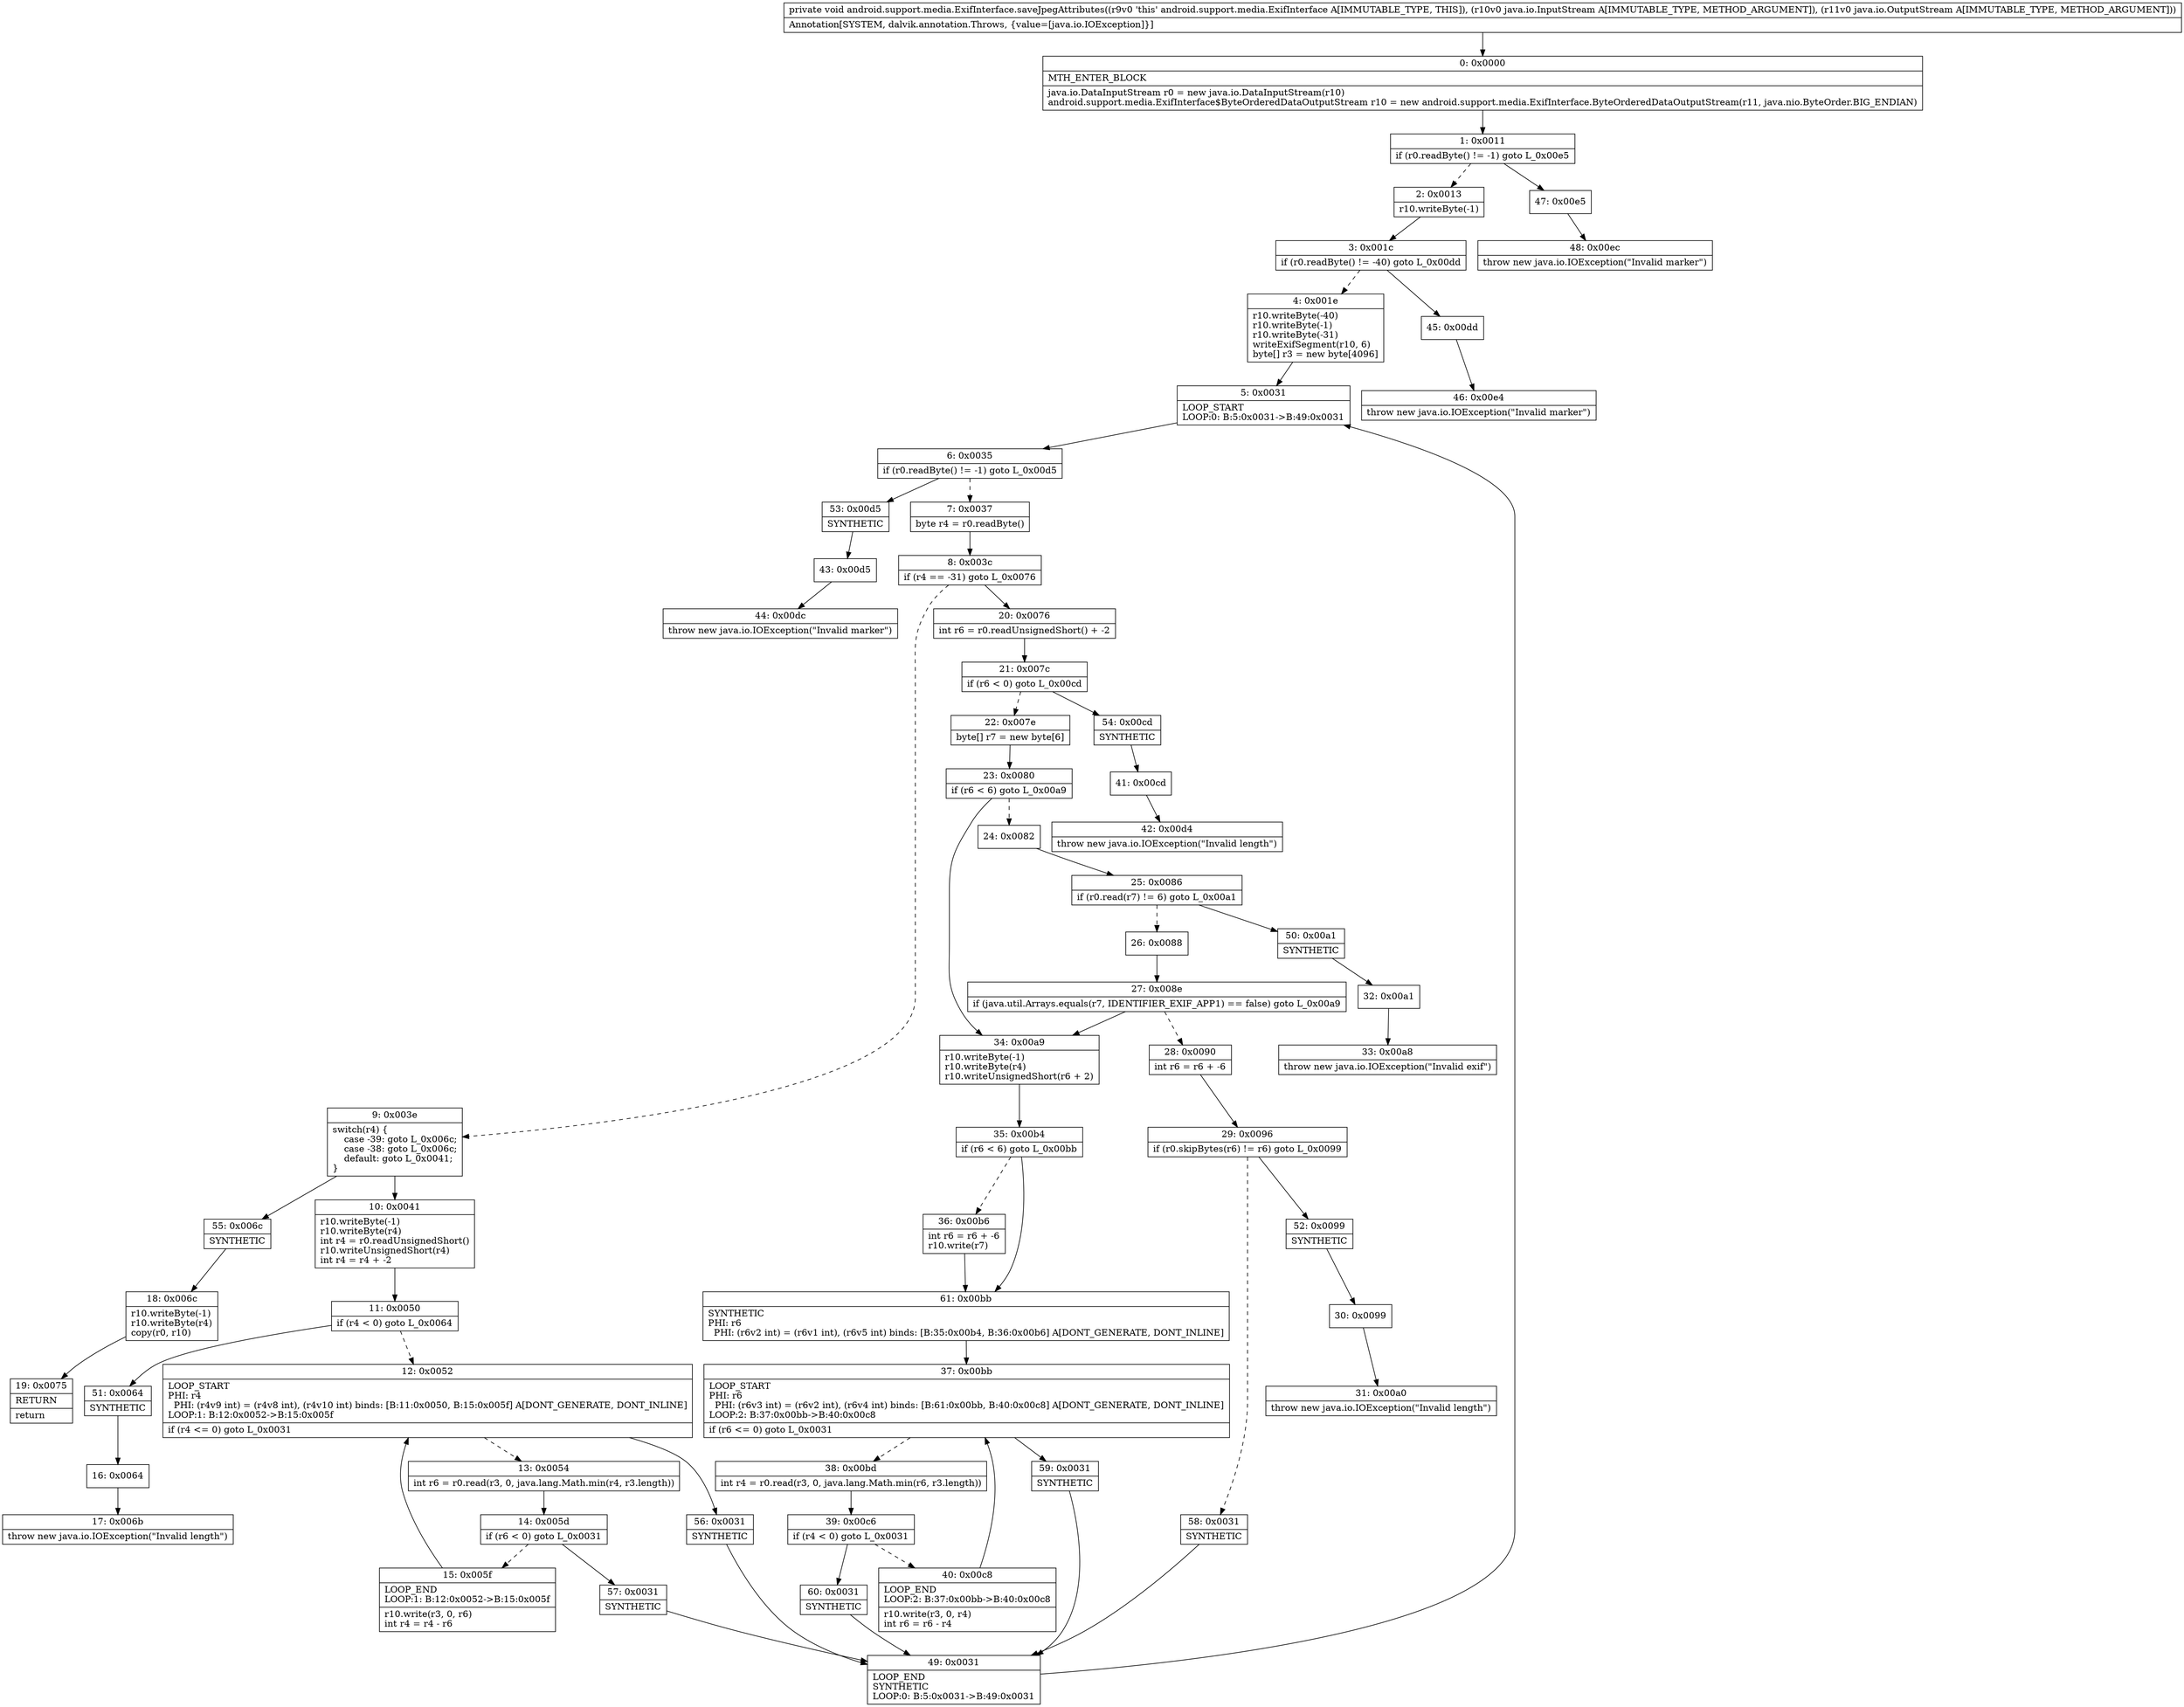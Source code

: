 digraph "CFG forandroid.support.media.ExifInterface.saveJpegAttributes(Ljava\/io\/InputStream;Ljava\/io\/OutputStream;)V" {
Node_0 [shape=record,label="{0\:\ 0x0000|MTH_ENTER_BLOCK\l|java.io.DataInputStream r0 = new java.io.DataInputStream(r10)\landroid.support.media.ExifInterface$ByteOrderedDataOutputStream r10 = new android.support.media.ExifInterface.ByteOrderedDataOutputStream(r11, java.nio.ByteOrder.BIG_ENDIAN)\l}"];
Node_1 [shape=record,label="{1\:\ 0x0011|if (r0.readByte() != \-1) goto L_0x00e5\l}"];
Node_2 [shape=record,label="{2\:\ 0x0013|r10.writeByte(\-1)\l}"];
Node_3 [shape=record,label="{3\:\ 0x001c|if (r0.readByte() != \-40) goto L_0x00dd\l}"];
Node_4 [shape=record,label="{4\:\ 0x001e|r10.writeByte(\-40)\lr10.writeByte(\-1)\lr10.writeByte(\-31)\lwriteExifSegment(r10, 6)\lbyte[] r3 = new byte[4096]\l}"];
Node_5 [shape=record,label="{5\:\ 0x0031|LOOP_START\lLOOP:0: B:5:0x0031\-\>B:49:0x0031\l}"];
Node_6 [shape=record,label="{6\:\ 0x0035|if (r0.readByte() != \-1) goto L_0x00d5\l}"];
Node_7 [shape=record,label="{7\:\ 0x0037|byte r4 = r0.readByte()\l}"];
Node_8 [shape=record,label="{8\:\ 0x003c|if (r4 == \-31) goto L_0x0076\l}"];
Node_9 [shape=record,label="{9\:\ 0x003e|switch(r4) \{\l    case \-39: goto L_0x006c;\l    case \-38: goto L_0x006c;\l    default: goto L_0x0041;\l\}\l}"];
Node_10 [shape=record,label="{10\:\ 0x0041|r10.writeByte(\-1)\lr10.writeByte(r4)\lint r4 = r0.readUnsignedShort()\lr10.writeUnsignedShort(r4)\lint r4 = r4 + \-2\l}"];
Node_11 [shape=record,label="{11\:\ 0x0050|if (r4 \< 0) goto L_0x0064\l}"];
Node_12 [shape=record,label="{12\:\ 0x0052|LOOP_START\lPHI: r4 \l  PHI: (r4v9 int) = (r4v8 int), (r4v10 int) binds: [B:11:0x0050, B:15:0x005f] A[DONT_GENERATE, DONT_INLINE]\lLOOP:1: B:12:0x0052\-\>B:15:0x005f\l|if (r4 \<= 0) goto L_0x0031\l}"];
Node_13 [shape=record,label="{13\:\ 0x0054|int r6 = r0.read(r3, 0, java.lang.Math.min(r4, r3.length))\l}"];
Node_14 [shape=record,label="{14\:\ 0x005d|if (r6 \< 0) goto L_0x0031\l}"];
Node_15 [shape=record,label="{15\:\ 0x005f|LOOP_END\lLOOP:1: B:12:0x0052\-\>B:15:0x005f\l|r10.write(r3, 0, r6)\lint r4 = r4 \- r6\l}"];
Node_16 [shape=record,label="{16\:\ 0x0064}"];
Node_17 [shape=record,label="{17\:\ 0x006b|throw new java.io.IOException(\"Invalid length\")\l}"];
Node_18 [shape=record,label="{18\:\ 0x006c|r10.writeByte(\-1)\lr10.writeByte(r4)\lcopy(r0, r10)\l}"];
Node_19 [shape=record,label="{19\:\ 0x0075|RETURN\l|return\l}"];
Node_20 [shape=record,label="{20\:\ 0x0076|int r6 = r0.readUnsignedShort() + \-2\l}"];
Node_21 [shape=record,label="{21\:\ 0x007c|if (r6 \< 0) goto L_0x00cd\l}"];
Node_22 [shape=record,label="{22\:\ 0x007e|byte[] r7 = new byte[6]\l}"];
Node_23 [shape=record,label="{23\:\ 0x0080|if (r6 \< 6) goto L_0x00a9\l}"];
Node_24 [shape=record,label="{24\:\ 0x0082}"];
Node_25 [shape=record,label="{25\:\ 0x0086|if (r0.read(r7) != 6) goto L_0x00a1\l}"];
Node_26 [shape=record,label="{26\:\ 0x0088}"];
Node_27 [shape=record,label="{27\:\ 0x008e|if (java.util.Arrays.equals(r7, IDENTIFIER_EXIF_APP1) == false) goto L_0x00a9\l}"];
Node_28 [shape=record,label="{28\:\ 0x0090|int r6 = r6 + \-6\l}"];
Node_29 [shape=record,label="{29\:\ 0x0096|if (r0.skipBytes(r6) != r6) goto L_0x0099\l}"];
Node_30 [shape=record,label="{30\:\ 0x0099}"];
Node_31 [shape=record,label="{31\:\ 0x00a0|throw new java.io.IOException(\"Invalid length\")\l}"];
Node_32 [shape=record,label="{32\:\ 0x00a1}"];
Node_33 [shape=record,label="{33\:\ 0x00a8|throw new java.io.IOException(\"Invalid exif\")\l}"];
Node_34 [shape=record,label="{34\:\ 0x00a9|r10.writeByte(\-1)\lr10.writeByte(r4)\lr10.writeUnsignedShort(r6 + 2)\l}"];
Node_35 [shape=record,label="{35\:\ 0x00b4|if (r6 \< 6) goto L_0x00bb\l}"];
Node_36 [shape=record,label="{36\:\ 0x00b6|int r6 = r6 + \-6\lr10.write(r7)\l}"];
Node_37 [shape=record,label="{37\:\ 0x00bb|LOOP_START\lPHI: r6 \l  PHI: (r6v3 int) = (r6v2 int), (r6v4 int) binds: [B:61:0x00bb, B:40:0x00c8] A[DONT_GENERATE, DONT_INLINE]\lLOOP:2: B:37:0x00bb\-\>B:40:0x00c8\l|if (r6 \<= 0) goto L_0x0031\l}"];
Node_38 [shape=record,label="{38\:\ 0x00bd|int r4 = r0.read(r3, 0, java.lang.Math.min(r6, r3.length))\l}"];
Node_39 [shape=record,label="{39\:\ 0x00c6|if (r4 \< 0) goto L_0x0031\l}"];
Node_40 [shape=record,label="{40\:\ 0x00c8|LOOP_END\lLOOP:2: B:37:0x00bb\-\>B:40:0x00c8\l|r10.write(r3, 0, r4)\lint r6 = r6 \- r4\l}"];
Node_41 [shape=record,label="{41\:\ 0x00cd}"];
Node_42 [shape=record,label="{42\:\ 0x00d4|throw new java.io.IOException(\"Invalid length\")\l}"];
Node_43 [shape=record,label="{43\:\ 0x00d5}"];
Node_44 [shape=record,label="{44\:\ 0x00dc|throw new java.io.IOException(\"Invalid marker\")\l}"];
Node_45 [shape=record,label="{45\:\ 0x00dd}"];
Node_46 [shape=record,label="{46\:\ 0x00e4|throw new java.io.IOException(\"Invalid marker\")\l}"];
Node_47 [shape=record,label="{47\:\ 0x00e5}"];
Node_48 [shape=record,label="{48\:\ 0x00ec|throw new java.io.IOException(\"Invalid marker\")\l}"];
Node_49 [shape=record,label="{49\:\ 0x0031|LOOP_END\lSYNTHETIC\lLOOP:0: B:5:0x0031\-\>B:49:0x0031\l}"];
Node_50 [shape=record,label="{50\:\ 0x00a1|SYNTHETIC\l}"];
Node_51 [shape=record,label="{51\:\ 0x0064|SYNTHETIC\l}"];
Node_52 [shape=record,label="{52\:\ 0x0099|SYNTHETIC\l}"];
Node_53 [shape=record,label="{53\:\ 0x00d5|SYNTHETIC\l}"];
Node_54 [shape=record,label="{54\:\ 0x00cd|SYNTHETIC\l}"];
Node_55 [shape=record,label="{55\:\ 0x006c|SYNTHETIC\l}"];
Node_56 [shape=record,label="{56\:\ 0x0031|SYNTHETIC\l}"];
Node_57 [shape=record,label="{57\:\ 0x0031|SYNTHETIC\l}"];
Node_58 [shape=record,label="{58\:\ 0x0031|SYNTHETIC\l}"];
Node_59 [shape=record,label="{59\:\ 0x0031|SYNTHETIC\l}"];
Node_60 [shape=record,label="{60\:\ 0x0031|SYNTHETIC\l}"];
Node_61 [shape=record,label="{61\:\ 0x00bb|SYNTHETIC\lPHI: r6 \l  PHI: (r6v2 int) = (r6v1 int), (r6v5 int) binds: [B:35:0x00b4, B:36:0x00b6] A[DONT_GENERATE, DONT_INLINE]\l}"];
MethodNode[shape=record,label="{private void android.support.media.ExifInterface.saveJpegAttributes((r9v0 'this' android.support.media.ExifInterface A[IMMUTABLE_TYPE, THIS]), (r10v0 java.io.InputStream A[IMMUTABLE_TYPE, METHOD_ARGUMENT]), (r11v0 java.io.OutputStream A[IMMUTABLE_TYPE, METHOD_ARGUMENT]))  | Annotation[SYSTEM, dalvik.annotation.Throws, \{value=[java.io.IOException]\}]\l}"];
MethodNode -> Node_0;
Node_0 -> Node_1;
Node_1 -> Node_2[style=dashed];
Node_1 -> Node_47;
Node_2 -> Node_3;
Node_3 -> Node_4[style=dashed];
Node_3 -> Node_45;
Node_4 -> Node_5;
Node_5 -> Node_6;
Node_6 -> Node_7[style=dashed];
Node_6 -> Node_53;
Node_7 -> Node_8;
Node_8 -> Node_9[style=dashed];
Node_8 -> Node_20;
Node_9 -> Node_10;
Node_9 -> Node_55;
Node_10 -> Node_11;
Node_11 -> Node_12[style=dashed];
Node_11 -> Node_51;
Node_12 -> Node_13[style=dashed];
Node_12 -> Node_56;
Node_13 -> Node_14;
Node_14 -> Node_15[style=dashed];
Node_14 -> Node_57;
Node_15 -> Node_12;
Node_16 -> Node_17;
Node_18 -> Node_19;
Node_20 -> Node_21;
Node_21 -> Node_22[style=dashed];
Node_21 -> Node_54;
Node_22 -> Node_23;
Node_23 -> Node_24[style=dashed];
Node_23 -> Node_34;
Node_24 -> Node_25;
Node_25 -> Node_26[style=dashed];
Node_25 -> Node_50;
Node_26 -> Node_27;
Node_27 -> Node_28[style=dashed];
Node_27 -> Node_34;
Node_28 -> Node_29;
Node_29 -> Node_52;
Node_29 -> Node_58[style=dashed];
Node_30 -> Node_31;
Node_32 -> Node_33;
Node_34 -> Node_35;
Node_35 -> Node_36[style=dashed];
Node_35 -> Node_61;
Node_36 -> Node_61;
Node_37 -> Node_38[style=dashed];
Node_37 -> Node_59;
Node_38 -> Node_39;
Node_39 -> Node_40[style=dashed];
Node_39 -> Node_60;
Node_40 -> Node_37;
Node_41 -> Node_42;
Node_43 -> Node_44;
Node_45 -> Node_46;
Node_47 -> Node_48;
Node_49 -> Node_5;
Node_50 -> Node_32;
Node_51 -> Node_16;
Node_52 -> Node_30;
Node_53 -> Node_43;
Node_54 -> Node_41;
Node_55 -> Node_18;
Node_56 -> Node_49;
Node_57 -> Node_49;
Node_58 -> Node_49;
Node_59 -> Node_49;
Node_60 -> Node_49;
Node_61 -> Node_37;
}

